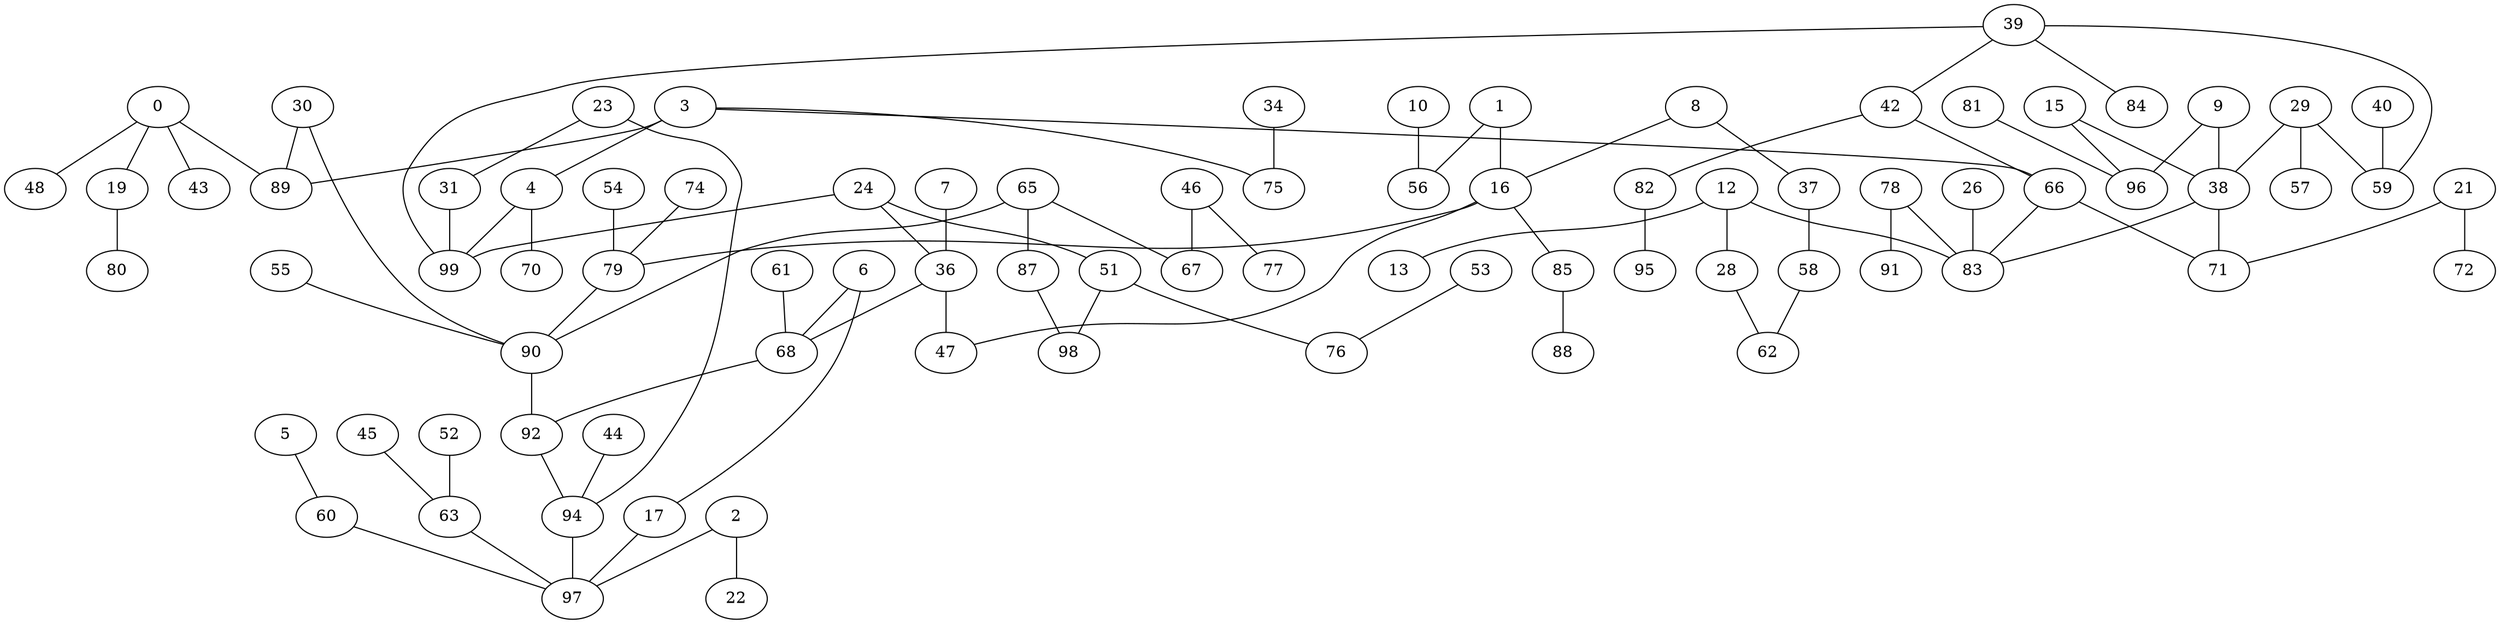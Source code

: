 strict graph {
0;
1;
2;
3;
4;
5;
6;
7;
8;
9;
10;
12;
13;
15;
16;
17;
19;
21;
22;
23;
24;
26;
28;
29;
30;
31;
34;
36;
37;
38;
39;
40;
42;
43;
44;
45;
46;
47;
48;
51;
52;
53;
54;
55;
56;
57;
58;
59;
60;
61;
62;
63;
65;
66;
67;
68;
70;
71;
72;
74;
75;
76;
77;
78;
79;
80;
81;
82;
83;
84;
85;
87;
88;
89;
90;
91;
92;
94;
95;
96;
97;
98;
99;
0 -- 19 [weight=1];
0 -- 43 [weight=1];
0 -- 48 [weight=1];
0 -- 89 [weight=1];
1 -- 16 [weight=1];
1 -- 56 [weight=1];
2 -- 22 [weight=1];
2 -- 97 [weight=1];
3 -- 4 [weight=1];
3 -- 66 [weight=1];
3 -- 75 [weight=1];
3 -- 89 [weight=1];
4 -- 70 [weight=1];
4 -- 99 [weight=1];
5 -- 60 [weight=1];
6 -- 17 [weight=1];
6 -- 68 [weight=1];
7 -- 36 [weight=1];
8 -- 16 [weight=1];
8 -- 37 [weight=1];
9 -- 38 [weight=1];
9 -- 96 [weight=1];
10 -- 56 [weight=1];
12 -- 13 [weight=1];
12 -- 28 [weight=1];
12 -- 83 [weight=1];
15 -- 38 [weight=1];
15 -- 96 [weight=1];
16 -- 47 [weight=1];
16 -- 79 [weight=1];
16 -- 85 [weight=1];
17 -- 97 [weight=1];
19 -- 80 [weight=1];
21 -- 71 [weight=1];
21 -- 72 [weight=1];
23 -- 31 [weight=1];
23 -- 94 [weight=1];
24 -- 36 [weight=1];
24 -- 51 [weight=1];
24 -- 99 [weight=1];
26 -- 83 [weight=1];
28 -- 62 [weight=1];
29 -- 38 [weight=1];
29 -- 57 [weight=1];
29 -- 59 [weight=1];
30 -- 89 [weight=1];
30 -- 90 [weight=1];
31 -- 99 [weight=1];
34 -- 75 [weight=1];
36 -- 47 [weight=1];
36 -- 68 [weight=1];
37 -- 58 [weight=1];
38 -- 71 [weight=1];
38 -- 83 [weight=1];
39 -- 42 [weight=1];
39 -- 59 [weight=1];
39 -- 84 [weight=1];
39 -- 99 [weight=1];
40 -- 59 [weight=1];
42 -- 66 [weight=1];
42 -- 82 [weight=1];
44 -- 94 [weight=1];
45 -- 63 [weight=1];
46 -- 67 [weight=1];
46 -- 77 [weight=1];
51 -- 76 [weight=1];
51 -- 98 [weight=1];
52 -- 63 [weight=1];
53 -- 76 [weight=1];
54 -- 79 [weight=1];
55 -- 90 [weight=1];
58 -- 62 [weight=1];
60 -- 97 [weight=1];
61 -- 68 [weight=1];
63 -- 97 [weight=1];
65 -- 67 [weight=1];
65 -- 87 [weight=1];
65 -- 90 [weight=1];
66 -- 71 [weight=1];
66 -- 83 [weight=1];
68 -- 92 [weight=1];
74 -- 79 [weight=1];
78 -- 83 [weight=1];
78 -- 91 [weight=1];
79 -- 90 [weight=1];
81 -- 96 [weight=1];
82 -- 95 [weight=1];
85 -- 88 [weight=1];
87 -- 98 [weight=1];
90 -- 92 [weight=1];
92 -- 94 [weight=1];
94 -- 97 [weight=1];
}
